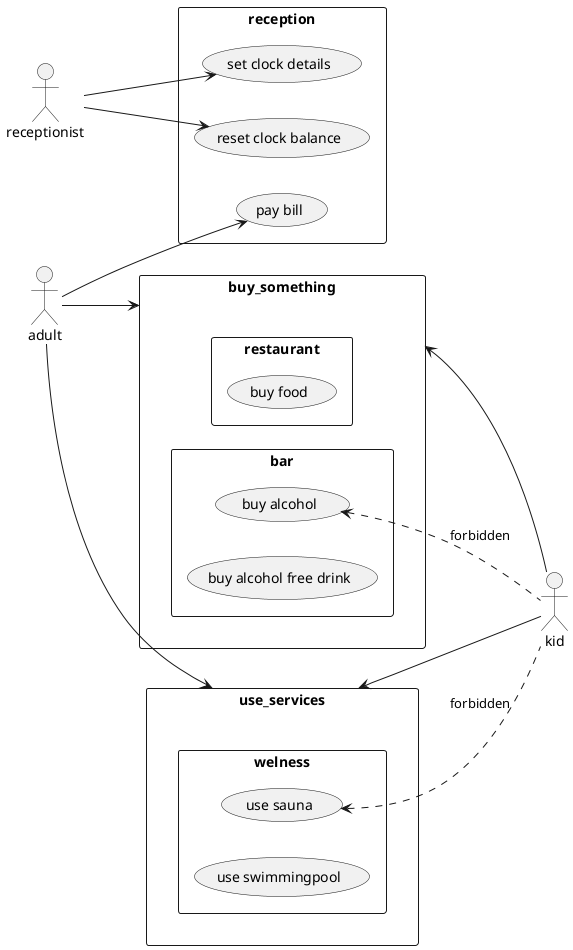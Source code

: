 @startuml
left to right direction

rectangle reception{
(set clock details)
(reset clock balance)
(pay bill)
}

rectangle buy_something{
rectangle restaurant{
(buy food)
}
rectangle bar{
(buy alcohol)
(buy alcohol free drink)
}
}

rectangle use_services{
rectangle welness{
(use sauna)
(use swimmingpool)
}
}

:receptionist:-->(set clock details)
:receptionist:-->(reset clock balance)
:adult:-->buy_something
:adult:-->use_services
:adult:-->(pay bill)
(buy alcohol)<..:kid::forbidden
(use sauna)<..:kid::forbidden
buy_something<--:kid:
use_services<--:kid:
@enduml

